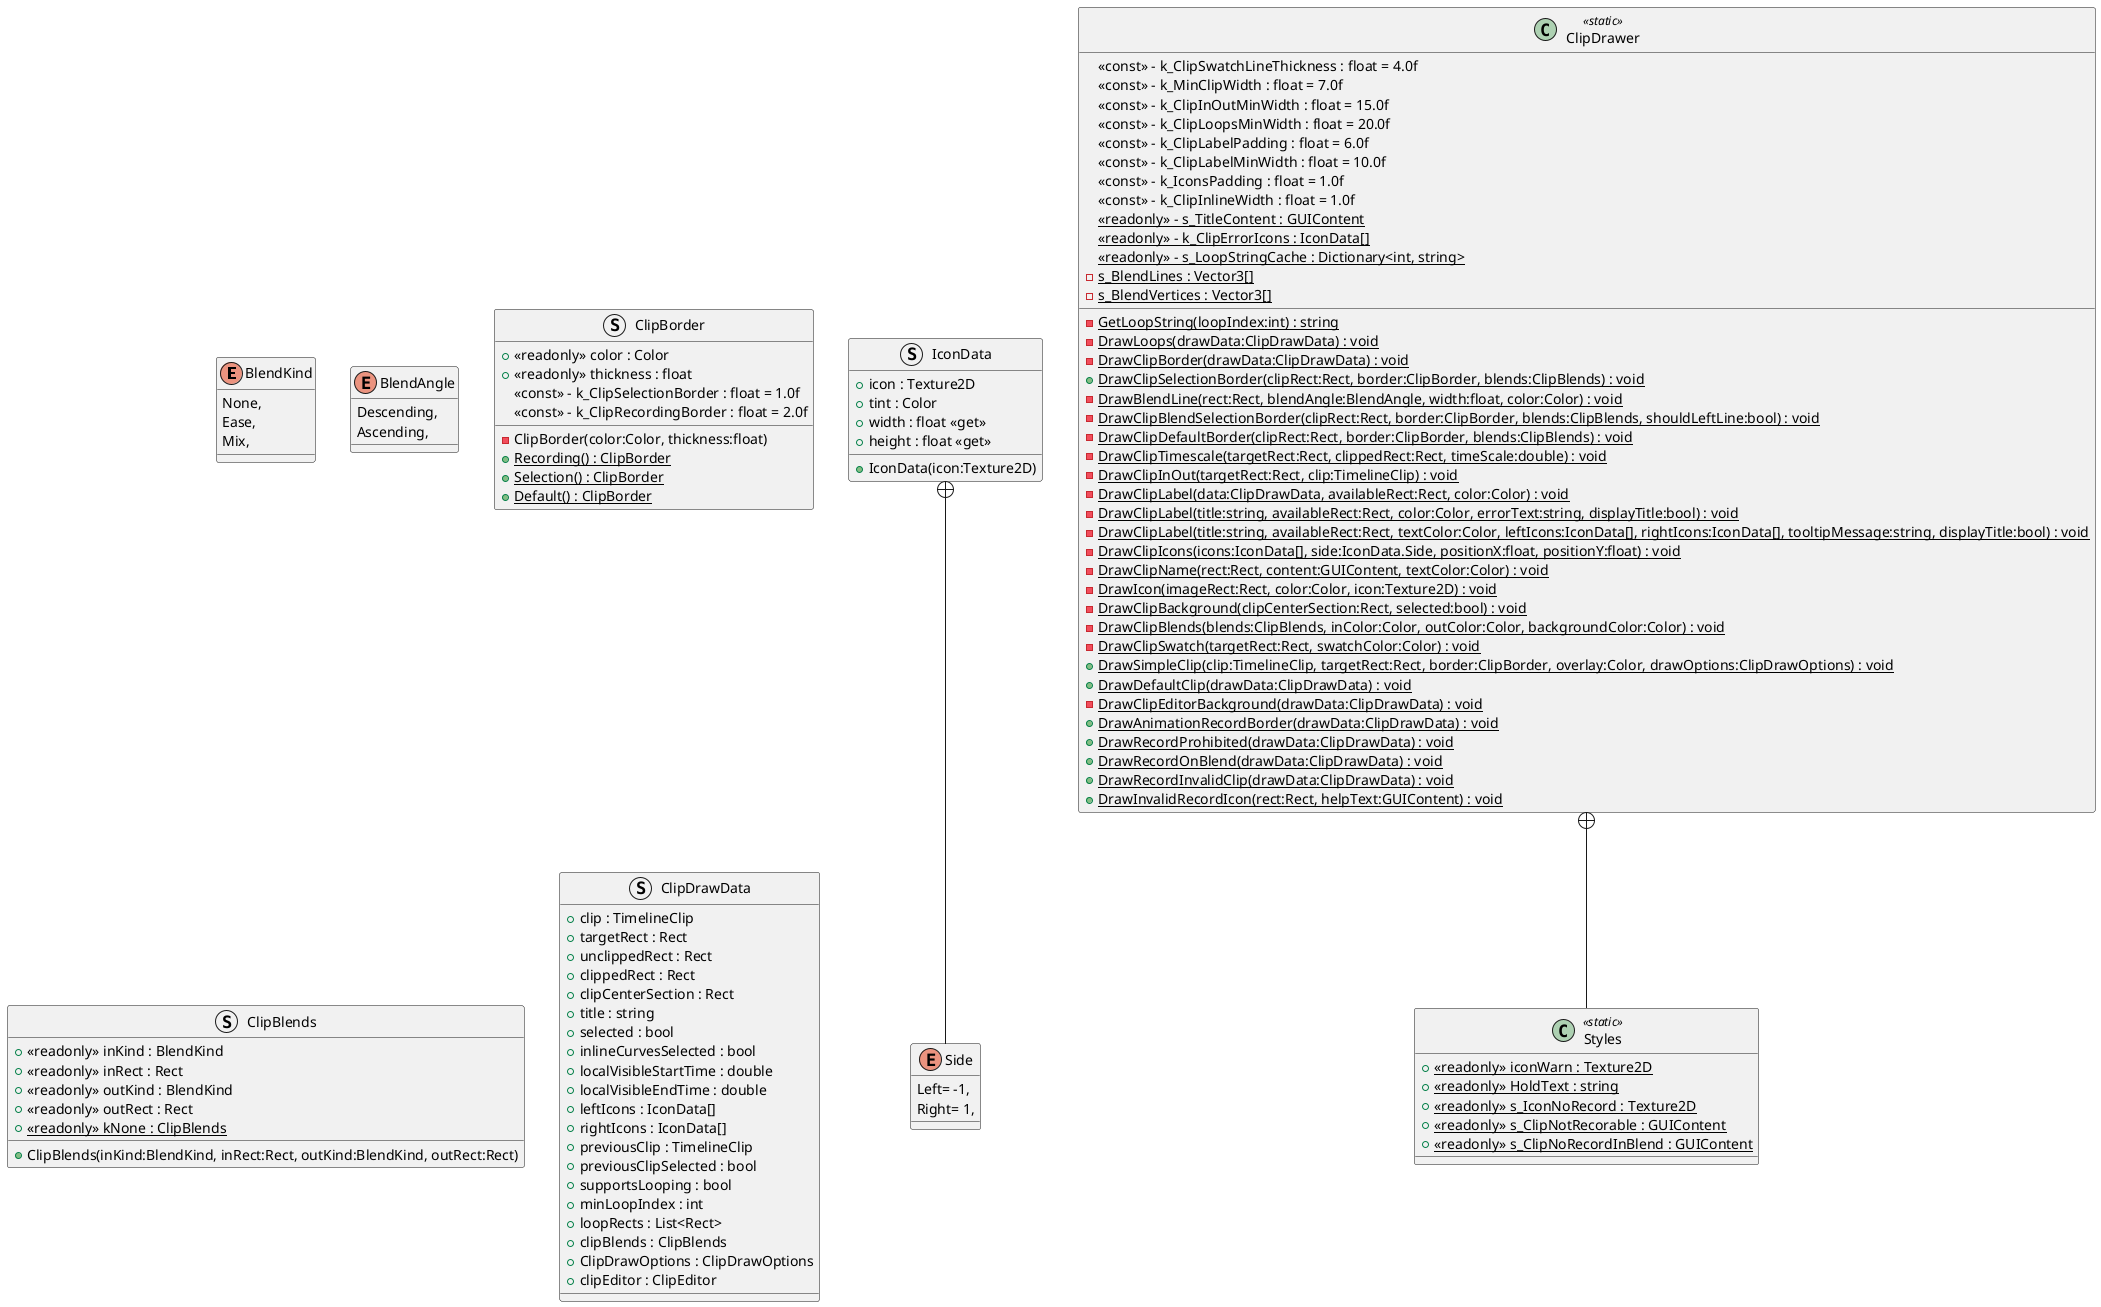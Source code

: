 @startuml
enum BlendKind {
    None,
    Ease,
    Mix,
}
enum BlendAngle {
    Descending,
    Ascending,
}
struct IconData {
    + icon : Texture2D
    + tint : Color
    + width : float <<get>>
    + height : float <<get>>
    + IconData(icon:Texture2D)
}
struct ClipBorder {
    + <<readonly>> color : Color
    + <<readonly>> thickness : float
    - ClipBorder(color:Color, thickness:float)
    <<const>> - k_ClipSelectionBorder : float = 1.0f
    <<const>> - k_ClipRecordingBorder : float = 2.0f
    + {static} Recording() : ClipBorder
    + {static} Selection() : ClipBorder
    + {static} Default() : ClipBorder
}
struct ClipBlends {
    + <<readonly>> inKind : BlendKind
    + <<readonly>> inRect : Rect
    + <<readonly>> outKind : BlendKind
    + <<readonly>> outRect : Rect
    + ClipBlends(inKind:BlendKind, inRect:Rect, outKind:BlendKind, outRect:Rect)
    + {static} <<readonly>> kNone : ClipBlends
}
struct ClipDrawData {
    + clip : TimelineClip
    + targetRect : Rect
    + unclippedRect : Rect
    + clippedRect : Rect
    + clipCenterSection : Rect
    + title : string
    + selected : bool
    + inlineCurvesSelected : bool
    + localVisibleStartTime : double
    + localVisibleEndTime : double
    + leftIcons : IconData[]
    + rightIcons : IconData[]
    + previousClip : TimelineClip
    + previousClipSelected : bool
    + supportsLooping : bool
    + minLoopIndex : int
    + loopRects : List<Rect>
    + clipBlends : ClipBlends
    + ClipDrawOptions : ClipDrawOptions
    + clipEditor : ClipEditor
}
class ClipDrawer <<static>> {
    <<const>> - k_ClipSwatchLineThickness : float = 4.0f
    <<const>> - k_MinClipWidth : float = 7.0f
    <<const>> - k_ClipInOutMinWidth : float = 15.0f
    <<const>> - k_ClipLoopsMinWidth : float = 20.0f
    <<const>> - k_ClipLabelPadding : float = 6.0f
    <<const>> - k_ClipLabelMinWidth : float = 10.0f
    <<const>> - k_IconsPadding : float = 1.0f
    <<const>> - k_ClipInlineWidth : float = 1.0f
    {static} <<readonly>> - s_TitleContent : GUIContent
    {static} <<readonly>> - k_ClipErrorIcons : IconData[]
    {static} <<readonly>> - s_LoopStringCache : Dictionary<int, string>
    {static} - GetLoopString(loopIndex:int) : string
    {static} - DrawLoops(drawData:ClipDrawData) : void
    {static} - DrawClipBorder(drawData:ClipDrawData) : void
    + {static} DrawClipSelectionBorder(clipRect:Rect, border:ClipBorder, blends:ClipBlends) : void
    {static} - s_BlendLines : Vector3[]
    {static} - DrawBlendLine(rect:Rect, blendAngle:BlendAngle, width:float, color:Color) : void
    {static} - DrawClipBlendSelectionBorder(clipRect:Rect, border:ClipBorder, blends:ClipBlends, shouldLeftLine:bool) : void
    {static} - DrawClipDefaultBorder(clipRect:Rect, border:ClipBorder, blends:ClipBlends) : void
    {static} - DrawClipTimescale(targetRect:Rect, clippedRect:Rect, timeScale:double) : void
    {static} - DrawClipInOut(targetRect:Rect, clip:TimelineClip) : void
    {static} - DrawClipLabel(data:ClipDrawData, availableRect:Rect, color:Color) : void
    {static} - DrawClipLabel(title:string, availableRect:Rect, color:Color, errorText:string, displayTitle:bool) : void
    {static} - DrawClipLabel(title:string, availableRect:Rect, textColor:Color, leftIcons:IconData[], rightIcons:IconData[], tooltipMessage:string, displayTitle:bool) : void
    {static} - DrawClipIcons(icons:IconData[], side:IconData.Side, positionX:float, positionY:float) : void
    {static} - DrawClipName(rect:Rect, content:GUIContent, textColor:Color) : void
    {static} - DrawIcon(imageRect:Rect, color:Color, icon:Texture2D) : void
    {static} - DrawClipBackground(clipCenterSection:Rect, selected:bool) : void
    {static} - s_BlendVertices : Vector3[]
    {static} - DrawClipBlends(blends:ClipBlends, inColor:Color, outColor:Color, backgroundColor:Color) : void
    {static} - DrawClipSwatch(targetRect:Rect, swatchColor:Color) : void
    + {static} DrawSimpleClip(clip:TimelineClip, targetRect:Rect, border:ClipBorder, overlay:Color, drawOptions:ClipDrawOptions) : void
    + {static} DrawDefaultClip(drawData:ClipDrawData) : void
    {static} - DrawClipEditorBackground(drawData:ClipDrawData) : void
    + {static} DrawAnimationRecordBorder(drawData:ClipDrawData) : void
    + {static} DrawRecordProhibited(drawData:ClipDrawData) : void
    + {static} DrawRecordOnBlend(drawData:ClipDrawData) : void
    + {static} DrawRecordInvalidClip(drawData:ClipDrawData) : void
    + {static} DrawInvalidRecordIcon(rect:Rect, helpText:GUIContent) : void
}
enum Side {
    Left= -1,
    Right= 1,
}
class Styles <<static>> {
    + {static} <<readonly>> iconWarn : Texture2D
    + {static} <<readonly>> HoldText : string
    + {static} <<readonly>> s_IconNoRecord : Texture2D
    + {static} <<readonly>> s_ClipNotRecorable : GUIContent
    + {static} <<readonly>> s_ClipNoRecordInBlend : GUIContent
}
IconData +-- Side
ClipDrawer +-- Styles
@enduml
